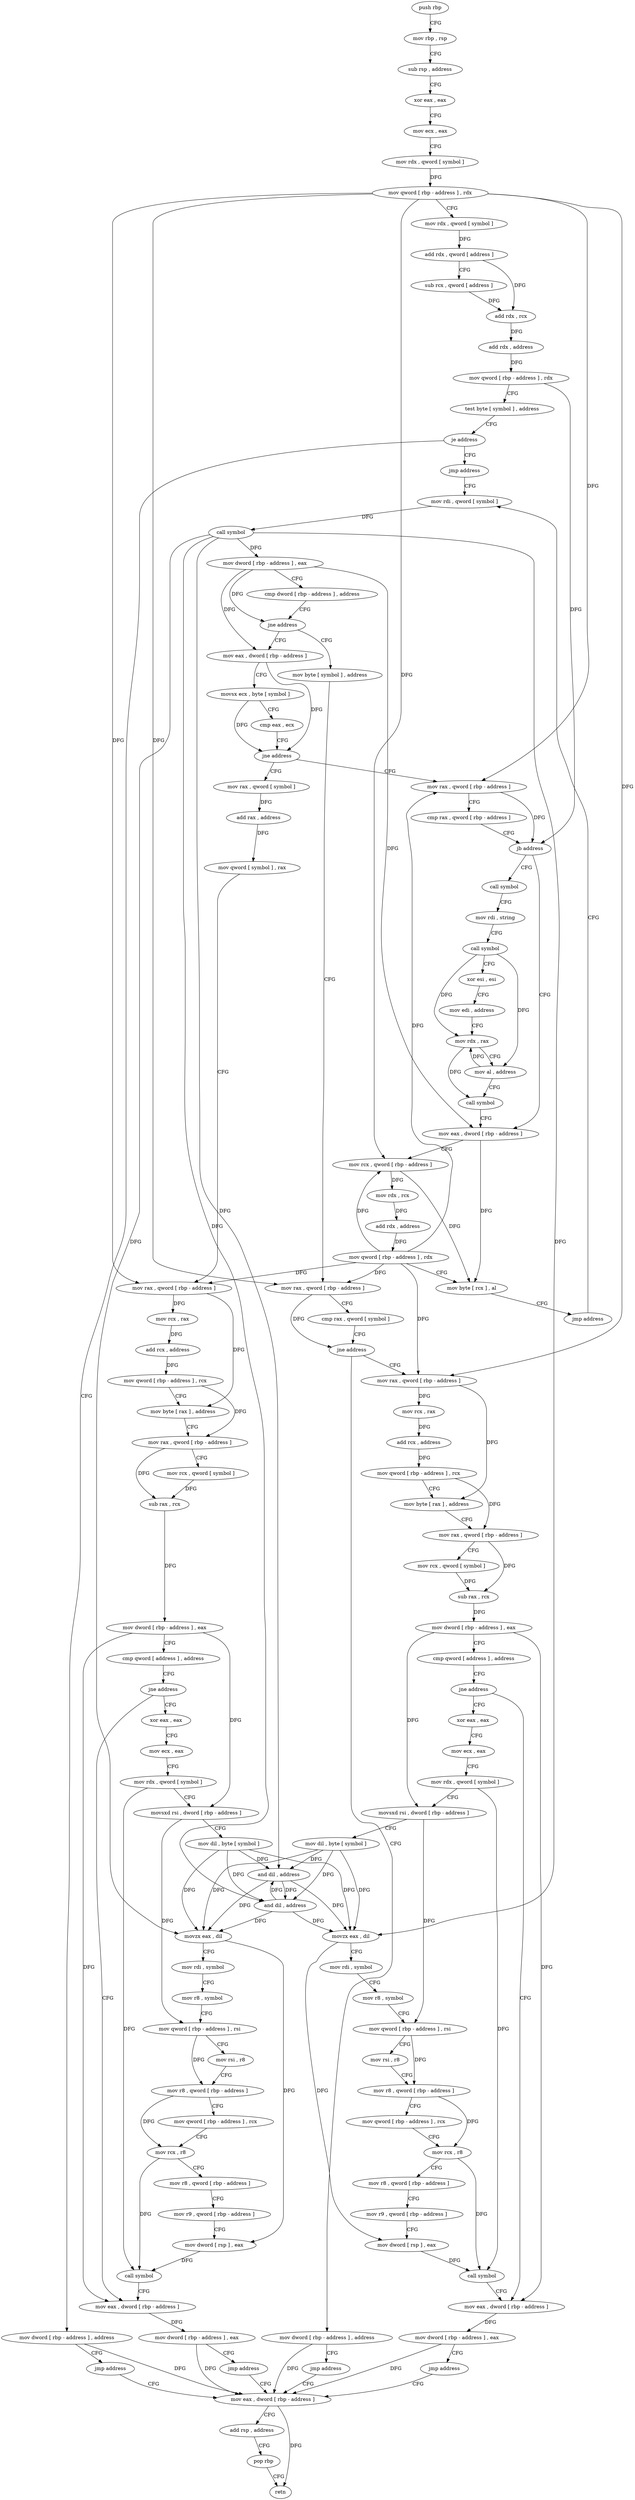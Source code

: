 digraph "func" {
"4209648" [label = "push rbp" ]
"4209649" [label = "mov rbp , rsp" ]
"4209652" [label = "sub rsp , address" ]
"4209656" [label = "xor eax , eax" ]
"4209658" [label = "mov ecx , eax" ]
"4209660" [label = "mov rdx , qword [ symbol ]" ]
"4209668" [label = "mov qword [ rbp - address ] , rdx" ]
"4209672" [label = "mov rdx , qword [ symbol ]" ]
"4209680" [label = "add rdx , qword [ address ]" ]
"4209688" [label = "sub rcx , qword [ address ]" ]
"4209696" [label = "add rdx , rcx" ]
"4209699" [label = "add rdx , address" ]
"4209706" [label = "mov qword [ rbp - address ] , rdx" ]
"4209710" [label = "test byte [ symbol ] , address" ]
"4209718" [label = "je address" ]
"4209736" [label = "jmp address" ]
"4209724" [label = "mov dword [ rbp - address ] , address" ]
"4209741" [label = "mov rdi , qword [ symbol ]" ]
"4209731" [label = "jmp address" ]
"4210227" [label = "mov eax , dword [ rbp - address ]" ]
"4209749" [label = "call symbol" ]
"4209754" [label = "mov dword [ rbp - address ] , eax" ]
"4209757" [label = "cmp dword [ rbp - address ] , address" ]
"4209761" [label = "jne address" ]
"4209956" [label = "mov eax , dword [ rbp - address ]" ]
"4209767" [label = "mov byte [ symbol ] , address" ]
"4210230" [label = "add rsp , address" ]
"4210234" [label = "pop rbp" ]
"4210235" [label = "retn" ]
"4209959" [label = "movsx ecx , byte [ symbol ]" ]
"4209967" [label = "cmp eax , ecx" ]
"4209969" [label = "jne address" ]
"4210148" [label = "mov rax , qword [ rbp - address ]" ]
"4209975" [label = "mov rax , qword [ symbol ]" ]
"4209775" [label = "mov rax , qword [ rbp - address ]" ]
"4209779" [label = "cmp rax , qword [ symbol ]" ]
"4209787" [label = "jne address" ]
"4209805" [label = "mov rax , qword [ rbp - address ]" ]
"4209793" [label = "mov dword [ rbp - address ] , address" ]
"4210152" [label = "cmp rax , qword [ rbp - address ]" ]
"4210156" [label = "jb address" ]
"4210199" [label = "mov eax , dword [ rbp - address ]" ]
"4210162" [label = "call symbol" ]
"4209983" [label = "add rax , address" ]
"4209989" [label = "mov qword [ symbol ] , rax" ]
"4209997" [label = "mov rax , qword [ rbp - address ]" ]
"4210001" [label = "mov rcx , rax" ]
"4210004" [label = "add rcx , address" ]
"4210011" [label = "mov qword [ rbp - address ] , rcx" ]
"4210015" [label = "mov byte [ rax ] , address" ]
"4210018" [label = "mov rax , qword [ rbp - address ]" ]
"4210022" [label = "mov rcx , qword [ symbol ]" ]
"4210030" [label = "sub rax , rcx" ]
"4210033" [label = "mov dword [ rbp - address ] , eax" ]
"4210036" [label = "cmp qword [ address ] , address" ]
"4210045" [label = "jne address" ]
"4210137" [label = "mov eax , dword [ rbp - address ]" ]
"4210051" [label = "xor eax , eax" ]
"4209809" [label = "mov rcx , rax" ]
"4209812" [label = "add rcx , address" ]
"4209819" [label = "mov qword [ rbp - address ] , rcx" ]
"4209823" [label = "mov byte [ rax ] , address" ]
"4209826" [label = "mov rax , qword [ rbp - address ]" ]
"4209830" [label = "mov rcx , qword [ symbol ]" ]
"4209838" [label = "sub rax , rcx" ]
"4209841" [label = "mov dword [ rbp - address ] , eax" ]
"4209844" [label = "cmp qword [ address ] , address" ]
"4209853" [label = "jne address" ]
"4209945" [label = "mov eax , dword [ rbp - address ]" ]
"4209859" [label = "xor eax , eax" ]
"4209800" [label = "jmp address" ]
"4210202" [label = "mov rcx , qword [ rbp - address ]" ]
"4210206" [label = "mov rdx , rcx" ]
"4210209" [label = "add rdx , address" ]
"4210216" [label = "mov qword [ rbp - address ] , rdx" ]
"4210220" [label = "mov byte [ rcx ] , al" ]
"4210222" [label = "jmp address" ]
"4210167" [label = "mov rdi , string" ]
"4210177" [label = "call symbol" ]
"4210182" [label = "xor esi , esi" ]
"4210184" [label = "mov edi , address" ]
"4210189" [label = "mov rdx , rax" ]
"4210192" [label = "mov al , address" ]
"4210194" [label = "call symbol" ]
"4210140" [label = "mov dword [ rbp - address ] , eax" ]
"4210143" [label = "jmp address" ]
"4210053" [label = "mov ecx , eax" ]
"4210055" [label = "mov rdx , qword [ symbol ]" ]
"4210063" [label = "movsxd rsi , dword [ rbp - address ]" ]
"4210067" [label = "mov dil , byte [ symbol ]" ]
"4210075" [label = "and dil , address" ]
"4210079" [label = "movzx eax , dil" ]
"4210083" [label = "mov rdi , symbol" ]
"4210093" [label = "mov r8 , symbol" ]
"4210103" [label = "mov qword [ rbp - address ] , rsi" ]
"4210107" [label = "mov rsi , r8" ]
"4210110" [label = "mov r8 , qword [ rbp - address ]" ]
"4210114" [label = "mov qword [ rbp - address ] , rcx" ]
"4210118" [label = "mov rcx , r8" ]
"4210121" [label = "mov r8 , qword [ rbp - address ]" ]
"4210125" [label = "mov r9 , qword [ rbp - address ]" ]
"4210129" [label = "mov dword [ rsp ] , eax" ]
"4210132" [label = "call symbol" ]
"4209948" [label = "mov dword [ rbp - address ] , eax" ]
"4209951" [label = "jmp address" ]
"4209861" [label = "mov ecx , eax" ]
"4209863" [label = "mov rdx , qword [ symbol ]" ]
"4209871" [label = "movsxd rsi , dword [ rbp - address ]" ]
"4209875" [label = "mov dil , byte [ symbol ]" ]
"4209883" [label = "and dil , address" ]
"4209887" [label = "movzx eax , dil" ]
"4209891" [label = "mov rdi , symbol" ]
"4209901" [label = "mov r8 , symbol" ]
"4209911" [label = "mov qword [ rbp - address ] , rsi" ]
"4209915" [label = "mov rsi , r8" ]
"4209918" [label = "mov r8 , qword [ rbp - address ]" ]
"4209922" [label = "mov qword [ rbp - address ] , rcx" ]
"4209926" [label = "mov rcx , r8" ]
"4209929" [label = "mov r8 , qword [ rbp - address ]" ]
"4209933" [label = "mov r9 , qword [ rbp - address ]" ]
"4209937" [label = "mov dword [ rsp ] , eax" ]
"4209940" [label = "call symbol" ]
"4209648" -> "4209649" [ label = "CFG" ]
"4209649" -> "4209652" [ label = "CFG" ]
"4209652" -> "4209656" [ label = "CFG" ]
"4209656" -> "4209658" [ label = "CFG" ]
"4209658" -> "4209660" [ label = "CFG" ]
"4209660" -> "4209668" [ label = "DFG" ]
"4209668" -> "4209672" [ label = "CFG" ]
"4209668" -> "4209775" [ label = "DFG" ]
"4209668" -> "4210148" [ label = "DFG" ]
"4209668" -> "4209997" [ label = "DFG" ]
"4209668" -> "4209805" [ label = "DFG" ]
"4209668" -> "4210202" [ label = "DFG" ]
"4209672" -> "4209680" [ label = "DFG" ]
"4209680" -> "4209688" [ label = "CFG" ]
"4209680" -> "4209696" [ label = "DFG" ]
"4209688" -> "4209696" [ label = "DFG" ]
"4209696" -> "4209699" [ label = "DFG" ]
"4209699" -> "4209706" [ label = "DFG" ]
"4209706" -> "4209710" [ label = "CFG" ]
"4209706" -> "4210156" [ label = "DFG" ]
"4209710" -> "4209718" [ label = "CFG" ]
"4209718" -> "4209736" [ label = "CFG" ]
"4209718" -> "4209724" [ label = "CFG" ]
"4209736" -> "4209741" [ label = "CFG" ]
"4209724" -> "4209731" [ label = "CFG" ]
"4209724" -> "4210227" [ label = "DFG" ]
"4209741" -> "4209749" [ label = "DFG" ]
"4209731" -> "4210227" [ label = "CFG" ]
"4210227" -> "4210230" [ label = "CFG" ]
"4210227" -> "4210235" [ label = "DFG" ]
"4209749" -> "4209754" [ label = "DFG" ]
"4209749" -> "4210075" [ label = "DFG" ]
"4209749" -> "4210079" [ label = "DFG" ]
"4209749" -> "4209883" [ label = "DFG" ]
"4209749" -> "4209887" [ label = "DFG" ]
"4209754" -> "4209757" [ label = "CFG" ]
"4209754" -> "4209761" [ label = "DFG" ]
"4209754" -> "4209956" [ label = "DFG" ]
"4209754" -> "4210199" [ label = "DFG" ]
"4209757" -> "4209761" [ label = "CFG" ]
"4209761" -> "4209956" [ label = "CFG" ]
"4209761" -> "4209767" [ label = "CFG" ]
"4209956" -> "4209959" [ label = "CFG" ]
"4209956" -> "4209969" [ label = "DFG" ]
"4209767" -> "4209775" [ label = "CFG" ]
"4210230" -> "4210234" [ label = "CFG" ]
"4210234" -> "4210235" [ label = "CFG" ]
"4209959" -> "4209967" [ label = "CFG" ]
"4209959" -> "4209969" [ label = "DFG" ]
"4209967" -> "4209969" [ label = "CFG" ]
"4209969" -> "4210148" [ label = "CFG" ]
"4209969" -> "4209975" [ label = "CFG" ]
"4210148" -> "4210152" [ label = "CFG" ]
"4210148" -> "4210156" [ label = "DFG" ]
"4209975" -> "4209983" [ label = "DFG" ]
"4209775" -> "4209779" [ label = "CFG" ]
"4209775" -> "4209787" [ label = "DFG" ]
"4209779" -> "4209787" [ label = "CFG" ]
"4209787" -> "4209805" [ label = "CFG" ]
"4209787" -> "4209793" [ label = "CFG" ]
"4209805" -> "4209809" [ label = "DFG" ]
"4209805" -> "4209823" [ label = "DFG" ]
"4209793" -> "4209800" [ label = "CFG" ]
"4209793" -> "4210227" [ label = "DFG" ]
"4210152" -> "4210156" [ label = "CFG" ]
"4210156" -> "4210199" [ label = "CFG" ]
"4210156" -> "4210162" [ label = "CFG" ]
"4210199" -> "4210202" [ label = "CFG" ]
"4210199" -> "4210220" [ label = "DFG" ]
"4210162" -> "4210167" [ label = "CFG" ]
"4209983" -> "4209989" [ label = "DFG" ]
"4209989" -> "4209997" [ label = "CFG" ]
"4209997" -> "4210001" [ label = "DFG" ]
"4209997" -> "4210015" [ label = "DFG" ]
"4210001" -> "4210004" [ label = "DFG" ]
"4210004" -> "4210011" [ label = "DFG" ]
"4210011" -> "4210015" [ label = "CFG" ]
"4210011" -> "4210018" [ label = "DFG" ]
"4210015" -> "4210018" [ label = "CFG" ]
"4210018" -> "4210022" [ label = "CFG" ]
"4210018" -> "4210030" [ label = "DFG" ]
"4210022" -> "4210030" [ label = "DFG" ]
"4210030" -> "4210033" [ label = "DFG" ]
"4210033" -> "4210036" [ label = "CFG" ]
"4210033" -> "4210137" [ label = "DFG" ]
"4210033" -> "4210063" [ label = "DFG" ]
"4210036" -> "4210045" [ label = "CFG" ]
"4210045" -> "4210137" [ label = "CFG" ]
"4210045" -> "4210051" [ label = "CFG" ]
"4210137" -> "4210140" [ label = "DFG" ]
"4210051" -> "4210053" [ label = "CFG" ]
"4209809" -> "4209812" [ label = "DFG" ]
"4209812" -> "4209819" [ label = "DFG" ]
"4209819" -> "4209823" [ label = "CFG" ]
"4209819" -> "4209826" [ label = "DFG" ]
"4209823" -> "4209826" [ label = "CFG" ]
"4209826" -> "4209830" [ label = "CFG" ]
"4209826" -> "4209838" [ label = "DFG" ]
"4209830" -> "4209838" [ label = "DFG" ]
"4209838" -> "4209841" [ label = "DFG" ]
"4209841" -> "4209844" [ label = "CFG" ]
"4209841" -> "4209945" [ label = "DFG" ]
"4209841" -> "4209871" [ label = "DFG" ]
"4209844" -> "4209853" [ label = "CFG" ]
"4209853" -> "4209945" [ label = "CFG" ]
"4209853" -> "4209859" [ label = "CFG" ]
"4209945" -> "4209948" [ label = "DFG" ]
"4209859" -> "4209861" [ label = "CFG" ]
"4209800" -> "4210227" [ label = "CFG" ]
"4210202" -> "4210206" [ label = "DFG" ]
"4210202" -> "4210220" [ label = "DFG" ]
"4210206" -> "4210209" [ label = "DFG" ]
"4210209" -> "4210216" [ label = "DFG" ]
"4210216" -> "4210220" [ label = "CFG" ]
"4210216" -> "4209775" [ label = "DFG" ]
"4210216" -> "4210148" [ label = "DFG" ]
"4210216" -> "4209997" [ label = "DFG" ]
"4210216" -> "4209805" [ label = "DFG" ]
"4210216" -> "4210202" [ label = "DFG" ]
"4210220" -> "4210222" [ label = "CFG" ]
"4210222" -> "4209741" [ label = "CFG" ]
"4210167" -> "4210177" [ label = "CFG" ]
"4210177" -> "4210182" [ label = "CFG" ]
"4210177" -> "4210189" [ label = "DFG" ]
"4210177" -> "4210192" [ label = "DFG" ]
"4210182" -> "4210184" [ label = "CFG" ]
"4210184" -> "4210189" [ label = "CFG" ]
"4210189" -> "4210192" [ label = "CFG" ]
"4210189" -> "4210194" [ label = "DFG" ]
"4210192" -> "4210194" [ label = "CFG" ]
"4210192" -> "4210189" [ label = "DFG" ]
"4210194" -> "4210199" [ label = "CFG" ]
"4210140" -> "4210143" [ label = "CFG" ]
"4210140" -> "4210227" [ label = "DFG" ]
"4210143" -> "4210227" [ label = "CFG" ]
"4210053" -> "4210055" [ label = "CFG" ]
"4210055" -> "4210063" [ label = "CFG" ]
"4210055" -> "4210132" [ label = "DFG" ]
"4210063" -> "4210067" [ label = "CFG" ]
"4210063" -> "4210103" [ label = "DFG" ]
"4210067" -> "4210075" [ label = "DFG" ]
"4210067" -> "4210079" [ label = "DFG" ]
"4210067" -> "4209883" [ label = "DFG" ]
"4210067" -> "4209887" [ label = "DFG" ]
"4210075" -> "4210079" [ label = "DFG" ]
"4210075" -> "4209883" [ label = "DFG" ]
"4210075" -> "4209887" [ label = "DFG" ]
"4210079" -> "4210083" [ label = "CFG" ]
"4210079" -> "4210129" [ label = "DFG" ]
"4210083" -> "4210093" [ label = "CFG" ]
"4210093" -> "4210103" [ label = "CFG" ]
"4210103" -> "4210107" [ label = "CFG" ]
"4210103" -> "4210110" [ label = "DFG" ]
"4210107" -> "4210110" [ label = "CFG" ]
"4210110" -> "4210114" [ label = "CFG" ]
"4210110" -> "4210118" [ label = "DFG" ]
"4210114" -> "4210118" [ label = "CFG" ]
"4210118" -> "4210121" [ label = "CFG" ]
"4210118" -> "4210132" [ label = "DFG" ]
"4210121" -> "4210125" [ label = "CFG" ]
"4210125" -> "4210129" [ label = "CFG" ]
"4210129" -> "4210132" [ label = "DFG" ]
"4210132" -> "4210137" [ label = "CFG" ]
"4209948" -> "4209951" [ label = "CFG" ]
"4209948" -> "4210227" [ label = "DFG" ]
"4209951" -> "4210227" [ label = "CFG" ]
"4209861" -> "4209863" [ label = "CFG" ]
"4209863" -> "4209871" [ label = "CFG" ]
"4209863" -> "4209940" [ label = "DFG" ]
"4209871" -> "4209875" [ label = "CFG" ]
"4209871" -> "4209911" [ label = "DFG" ]
"4209875" -> "4209883" [ label = "DFG" ]
"4209875" -> "4210075" [ label = "DFG" ]
"4209875" -> "4210079" [ label = "DFG" ]
"4209875" -> "4209887" [ label = "DFG" ]
"4209883" -> "4209887" [ label = "DFG" ]
"4209883" -> "4210075" [ label = "DFG" ]
"4209883" -> "4210079" [ label = "DFG" ]
"4209887" -> "4209891" [ label = "CFG" ]
"4209887" -> "4209937" [ label = "DFG" ]
"4209891" -> "4209901" [ label = "CFG" ]
"4209901" -> "4209911" [ label = "CFG" ]
"4209911" -> "4209915" [ label = "CFG" ]
"4209911" -> "4209918" [ label = "DFG" ]
"4209915" -> "4209918" [ label = "CFG" ]
"4209918" -> "4209922" [ label = "CFG" ]
"4209918" -> "4209926" [ label = "DFG" ]
"4209922" -> "4209926" [ label = "CFG" ]
"4209926" -> "4209929" [ label = "CFG" ]
"4209926" -> "4209940" [ label = "DFG" ]
"4209929" -> "4209933" [ label = "CFG" ]
"4209933" -> "4209937" [ label = "CFG" ]
"4209937" -> "4209940" [ label = "DFG" ]
"4209940" -> "4209945" [ label = "CFG" ]
}
